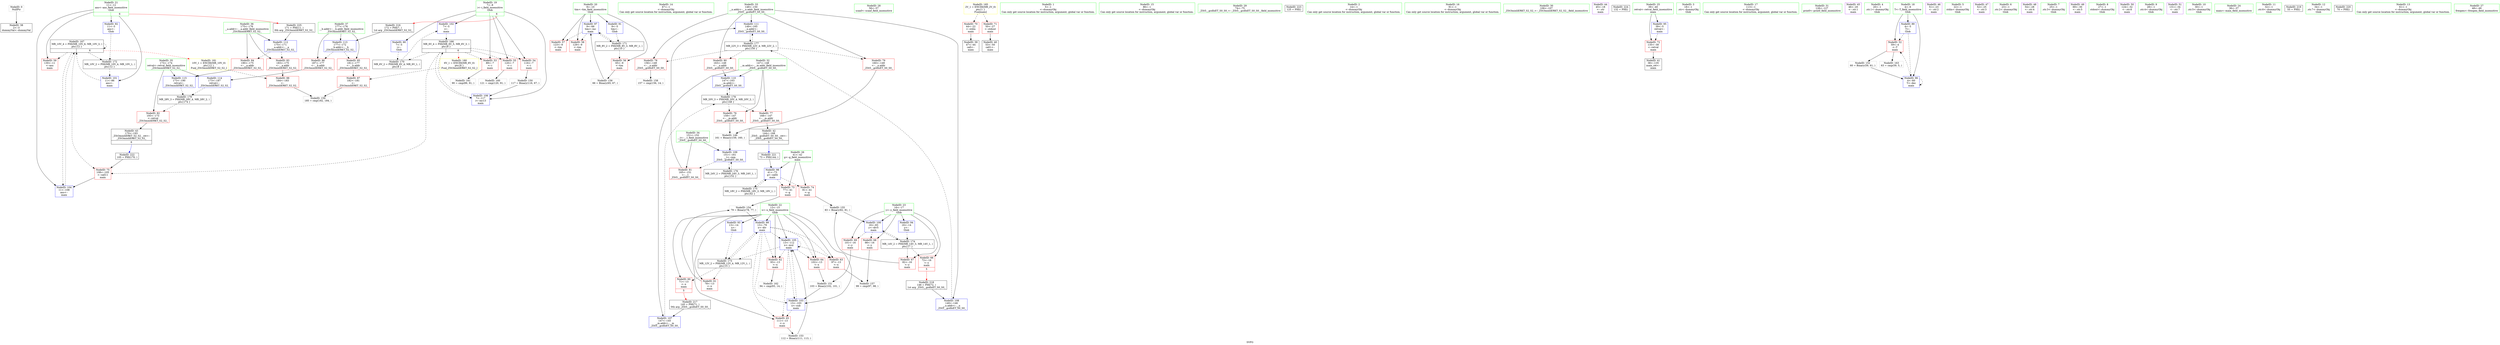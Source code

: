 digraph "SVFG" {
	label="SVFG";

	Node0x5633672f1730 [shape=record,color=grey,label="{NodeID: 0\nNullPtr}"];
	Node0x5633672f1730 -> Node0x56336730a170[style=solid];
	Node0x56336731da60 [shape=record,color=yellow,style=double,label="{NodeID: 180\n6V_1 = ENCHI(MR_6V_0)\npts\{8 \}\nFun[_ZSt3minIiERKT_S2_S2_]}"];
	Node0x56336731da60 -> Node0x56336730d990[style=dashed];
	Node0x56336730aa90 [shape=record,color=blue,label="{NodeID: 97\n9\<--66\ntim\<--inc\nmain\n}"];
	Node0x56336730aa90 -> Node0x56336730c130[style=dashed];
	Node0x56336730aa90 -> Node0x56336730c200[style=dashed];
	Node0x56336730aa90 -> Node0x56336731ad60[style=dashed];
	Node0x563367308af0 [shape=record,color=green,label="{NodeID: 14\n67\<--1\n\<--dummyObj\nCan only get source location for instruction, argument, global var or function.}"];
	Node0x56336730f660 [shape=record,color=blue,label="{NodeID: 111\n149\<--165\n__n.addr\<--\n_ZSt5__gcdIxET_S0_S0_\n}"];
	Node0x56336730f660 -> Node0x56336731cb60[style=dashed];
	Node0x563367309890 [shape=record,color=green,label="{NodeID: 28\n56\<--57\nscanf\<--scanf_field_insensitive\n}"];
	Node0x56336730a4e0 [shape=record,color=black,label="{NodeID: 42\n144\<--168\n_ZSt5__gcdIxET_S0_S0__ret\<--\n_ZSt5__gcdIxET_S0_S0_\n|{<s0>5}}"];
	Node0x56336730a4e0:s0 -> Node0x56336732c1a0[style=solid,color=blue];
	Node0x56336732c3d0 [shape=record,color=black,label="{NodeID: 222\n105 = PHI(170, )\n}"];
	Node0x56336732c3d0 -> Node0x56336730cfd0[style=solid];
	Node0x56336730c060 [shape=record,color=red,label="{NodeID: 56\n65\<--9\n\<--tim\nmain\n}"];
	Node0x56336730c060 -> Node0x563367312b10[style=solid];
	Node0x563367312690 [shape=record,color=grey,label="{NodeID: 153\n112 = Binary(111, 113, )\n}"];
	Node0x563367312690 -> Node0x56336730b110[style=solid];
	Node0x56336730cbc0 [shape=record,color=red,label="{NodeID: 70\n44\<--22\n\<--stdin\nmain\n}"];
	Node0x56336730cbc0 -> Node0x56336730a270[style=solid];
	Node0x563367319960 [shape=record,color=black,label="{NodeID: 167\nMR_10V_4 = PHI(MR_10V_6, MR_10V_3, )\npts\{12 \}\n|{|<s5>6}}"];
	Node0x563367319960 -> Node0x56336730c2d0[style=dashed];
	Node0x563367319960 -> Node0x56336730cfd0[style=dashed];
	Node0x563367319960 -> Node0x56336730b040[style=dashed];
	Node0x563367319960 -> Node0x563367319960[style=dashed];
	Node0x563367319960 -> Node0x56336731b260[style=dashed];
	Node0x563367319960:s5 -> Node0x56336731e580[style=dashed,color=red];
	Node0x56336730d720 [shape=record,color=red,label="{NodeID: 84\n190\<--175\n\<--__a.addr\n_ZSt3minIiERKT_S2_S2_\n}"];
	Node0x56336730d720 -> Node0x56336730f9a0[style=solid];
	Node0x5633672f1840 [shape=record,color=green,label="{NodeID: 1\n5\<--1\n\<--dummyObj\nCan only get source location for instruction, argument, global var or function.}"];
	Node0x56336731e580 [shape=record,color=yellow,style=double,label="{NodeID: 181\n10V_1 = ENCHI(MR_10V_0)\npts\{12 \}\nFun[_ZSt3minIiERKT_S2_S2_]}"];
	Node0x56336731e580 -> Node0x56336730da60[style=dashed];
	Node0x56336730ab60 [shape=record,color=blue,label="{NodeID: 98\n41\<--73\ng\<--call4\nmain\n}"];
	Node0x56336730ab60 -> Node0x56336730ce30[style=dashed];
	Node0x56336730ab60 -> Node0x56336730cf00[style=dashed];
	Node0x56336730ab60 -> Node0x56336731c160[style=dashed];
	Node0x563367308bf0 [shape=record,color=green,label="{NodeID: 15\n86\<--1\n\<--dummyObj\nCan only get source location for instruction, argument, global var or function.}"];
	Node0x56336730f730 [shape=record,color=blue,label="{NodeID: 112\n175\<--171\n__a.addr\<--__a\n_ZSt3minIiERKT_S2_S2_\n}"];
	Node0x56336730f730 -> Node0x56336730d650[style=dashed];
	Node0x56336730f730 -> Node0x56336730d720[style=dashed];
	Node0x563367309990 [shape=record,color=green,label="{NodeID: 29\n74\<--75\n_ZSt5__gcdIxET_S0_S0_\<--_ZSt5__gcdIxET_S0_S0__field_insensitive\n}"];
	Node0x56336730a5b0 [shape=record,color=black,label="{NodeID: 43\n170\<--193\n_ZSt3minIiERKT_S2_S2__ret\<--\n_ZSt3minIiERKT_S2_S2_\n|{<s0>6}}"];
	Node0x56336730a5b0:s0 -> Node0x56336732c3d0[style=solid,color=blue];
	Node0x56336732c510 [shape=record,color=black,label="{NodeID: 223\n125 = PHI()\n}"];
	Node0x56336730c130 [shape=record,color=red,label="{NodeID: 57\n123\<--9\n\<--tim\nmain\n}"];
	Node0x563367312810 [shape=record,color=grey,label="{NodeID: 154\n79 = Binary(78, 77, )\n}"];
	Node0x563367312810 -> Node0x56336730ac30[style=solid];
	Node0x56336730cc90 [shape=record,color=red,label="{NodeID: 71\n50\<--27\n\<--stdout\nmain\n}"];
	Node0x56336730cc90 -> Node0x56336730a340[style=solid];
	Node0x56336730d7f0 [shape=record,color=red,label="{NodeID: 85\n181\<--177\n\<--__b.addr\n_ZSt3minIiERKT_S2_S2_\n}"];
	Node0x56336730d7f0 -> Node0x56336730d990[style=solid];
	Node0x563367307750 [shape=record,color=green,label="{NodeID: 2\n14\<--1\n\<--dummyObj\nCan only get source location for instruction, argument, global var or function.}"];
	Node0x56336730ac30 [shape=record,color=blue,label="{NodeID: 99\n13\<--79\nx\<--div\nmain\n}"];
	Node0x56336730ac30 -> Node0x56336730c540[style=dashed];
	Node0x56336730ac30 -> Node0x56336730c610[style=dashed];
	Node0x56336730ac30 -> Node0x56336730c6e0[style=dashed];
	Node0x56336730ac30 -> Node0x56336730c7b0[style=dashed];
	Node0x56336730ac30 -> Node0x56336730af70[style=dashed];
	Node0x56336730ac30 -> Node0x56336730b110[style=dashed];
	Node0x56336730ac30 -> Node0x56336731b760[style=dashed];
	Node0x563367308cf0 [shape=record,color=green,label="{NodeID: 16\n91\<--1\n\<--dummyObj\nCan only get source location for instruction, argument, global var or function.}"];
	Node0x56336730f800 [shape=record,color=blue,label="{NodeID: 113\n177\<--172\n__b.addr\<--__b\n_ZSt3minIiERKT_S2_S2_\n}"];
	Node0x56336730f800 -> Node0x56336730d7f0[style=dashed];
	Node0x56336730f800 -> Node0x56336730d8c0[style=dashed];
	Node0x563367309a90 [shape=record,color=green,label="{NodeID: 30\n106\<--107\n_ZSt3minIiERKT_S2_S2_\<--_ZSt3minIiERKT_S2_S2__field_insensitive\n}"];
	Node0x56336730a680 [shape=record,color=purple,label="{NodeID: 44\n45\<--18\n\<--.str\nmain\n}"];
	Node0x56336732c5e0 [shape=record,color=black,label="{NodeID: 224\n132 = PHI()\n}"];
	Node0x56336730c200 [shape=record,color=red,label="{NodeID: 58\n129\<--9\n\<--tim\nmain\n}"];
	Node0x563367312990 [shape=record,color=grey,label="{NodeID: 155\n83 = Binary(82, 81, )\n}"];
	Node0x563367312990 -> Node0x56336730ad00[style=solid];
	Node0x56336730cd60 [shape=record,color=red,label="{NodeID: 72\n135\<--39\n\<--retval\nmain\n}"];
	Node0x56336730cd60 -> Node0x56336730a410[style=solid];
	Node0x56336730d8c0 [shape=record,color=red,label="{NodeID: 86\n187\<--177\n\<--__b.addr\n_ZSt3minIiERKT_S2_S2_\n}"];
	Node0x56336730d8c0 -> Node0x56336730f8d0[style=solid];
	Node0x5633673077e0 [shape=record,color=green,label="{NodeID: 3\n18\<--1\n.str\<--dummyObj\nGlob }"];
	Node0x56336730ad00 [shape=record,color=blue,label="{NodeID: 100\n16\<--83\ny\<--div5\nmain\n}"];
	Node0x56336730ad00 -> Node0x56336730ca20[style=dashed];
	Node0x56336730ad00 -> Node0x56336730caf0[style=dashed];
	Node0x56336730ad00 -> Node0x56336731bc60[style=dashed];
	Node0x563367308df0 [shape=record,color=green,label="{NodeID: 17\n113\<--1\n\<--dummyObj\nCan only get source location for instruction, argument, global var or function.}"];
	Node0x56336730f8d0 [shape=record,color=blue,label="{NodeID: 114\n173\<--187\nretval\<--\n_ZSt3minIiERKT_S2_S2_\n}"];
	Node0x56336730f8d0 -> Node0x56336731d560[style=dashed];
	Node0x563367309b90 [shape=record,color=green,label="{NodeID: 31\n126\<--127\nprintf\<--printf_field_insensitive\n}"];
	Node0x56336730a750 [shape=record,color=purple,label="{NodeID: 45\n46\<--20\n\<--.str.1\nmain\n}"];
	Node0x56336732c6b0 [shape=record,color=black,label="{NodeID: 225\n171 = PHI(11, )\n0th arg _ZSt3minIiERKT_S2_S2_ }"];
	Node0x56336732c6b0 -> Node0x56336730f730[style=solid];
	Node0x56336730c2d0 [shape=record,color=red,label="{NodeID: 59\n130\<--11\n\<--ans\nmain\n}"];
	Node0x563367312b10 [shape=record,color=grey,label="{NodeID: 156\n66 = Binary(65, 67, )\n}"];
	Node0x563367312b10 -> Node0x56336730aa90[style=solid];
	Node0x56336730ce30 [shape=record,color=red,label="{NodeID: 73\n77\<--41\n\<--g\nmain\n}"];
	Node0x56336730ce30 -> Node0x563367312810[style=solid];
	Node0x56336731a860 [shape=record,color=black,label="{NodeID: 170\nMR_6V_2 = PHI(MR_6V_4, MR_6V_1, )\npts\{8 \}\n}"];
	Node0x56336731a860 -> Node0x56336730aea0[style=dashed];
	Node0x56336730d990 [shape=record,color=red,label="{NodeID: 87\n182\<--181\n\<--\n_ZSt3minIiERKT_S2_S2_\n}"];
	Node0x56336730d990 -> Node0x563367312f90[style=solid];
	Node0x563367307a90 [shape=record,color=green,label="{NodeID: 4\n20\<--1\n.str.1\<--dummyObj\nGlob }"];
	Node0x56336730add0 [shape=record,color=blue,label="{NodeID: 101\n11\<--86\nans\<--\nmain\n}"];
	Node0x56336730add0 -> Node0x563367319960[style=dashed];
	Node0x563367308ef0 [shape=record,color=green,label="{NodeID: 18\n4\<--6\nT\<--T_field_insensitive\nGlob }"];
	Node0x563367308ef0 -> Node0x56336730bd20[style=solid];
	Node0x563367308ef0 -> Node0x56336730db30[style=solid];
	Node0x563367308ef0 -> Node0x56336730a9c0[style=solid];
	Node0x56336730f9a0 [shape=record,color=blue,label="{NodeID: 115\n173\<--190\nretval\<--\n_ZSt3minIiERKT_S2_S2_\n}"];
	Node0x56336730f9a0 -> Node0x56336731d560[style=dashed];
	Node0x563367309c90 [shape=record,color=green,label="{NodeID: 32\n147\<--148\n__m.addr\<--__m.addr_field_insensitive\n_ZSt5__gcdIxET_S0_S0_\n}"];
	Node0x563367309c90 -> Node0x56336730d0a0[style=solid];
	Node0x563367309c90 -> Node0x56336730d170[style=solid];
	Node0x563367309c90 -> Node0x56336730f320[style=solid];
	Node0x563367309c90 -> Node0x56336730f590[style=solid];
	Node0x56336730a820 [shape=record,color=purple,label="{NodeID: 46\n51\<--23\n\<--.str.2\nmain\n}"];
	Node0x56336730c3a0 [shape=record,color=red,label="{NodeID: 60\n71\<--13\n\<--x\nmain\n|{<s0>5}}"];
	Node0x56336730c3a0:s0 -> Node0x56336732b2b0[style=solid,color=red];
	Node0x563367312c90 [shape=record,color=grey,label="{NodeID: 157\n99 = cmp(97, 98, )\n}"];
	Node0x56336730cf00 [shape=record,color=red,label="{NodeID: 74\n81\<--41\n\<--g\nmain\n}"];
	Node0x56336730cf00 -> Node0x563367312990[style=solid];
	Node0x56336731ad60 [shape=record,color=black,label="{NodeID: 171\nMR_8V_2 = PHI(MR_8V_3, MR_8V_1, )\npts\{10 \}\n}"];
	Node0x56336731ad60 -> Node0x56336730c060[style=dashed];
	Node0x56336731ad60 -> Node0x56336730aa90[style=dashed];
	Node0x56336730da60 [shape=record,color=red,label="{NodeID: 88\n184\<--183\n\<--\n_ZSt3minIiERKT_S2_S2_\n}"];
	Node0x56336730da60 -> Node0x563367312f90[style=solid];
	Node0x563367307b50 [shape=record,color=green,label="{NodeID: 5\n22\<--1\nstdin\<--dummyObj\nGlob }"];
	Node0x56336731e900 [shape=record,color=yellow,style=double,label="{NodeID: 185\n2V_1 = ENCHI(MR_2V_0)\npts\{1 \}\nFun[main]}"];
	Node0x56336731e900 -> Node0x56336730cbc0[style=dashed];
	Node0x56336731e900 -> Node0x56336730cc90[style=dashed];
	Node0x56336730aea0 [shape=record,color=blue,label="{NodeID: 102\n7\<--5\ni\<--\nmain\n}"];
	Node0x56336730aea0 -> Node0x563367319460[style=dashed];
	Node0x563367308ff0 [shape=record,color=green,label="{NodeID: 19\n7\<--8\ni\<--i_field_insensitive\nGlob |{|<s6>6}}"];
	Node0x563367308ff0 -> Node0x56336730bdf0[style=solid];
	Node0x563367308ff0 -> Node0x56336730bec0[style=solid];
	Node0x563367308ff0 -> Node0x56336730bf90[style=solid];
	Node0x563367308ff0 -> Node0x56336730dc30[style=solid];
	Node0x563367308ff0 -> Node0x56336730aea0[style=solid];
	Node0x563367308ff0 -> Node0x56336730f250[style=solid];
	Node0x563367308ff0:s6 -> Node0x56336713a8c0[style=solid,color=red];
	Node0x563367309d60 [shape=record,color=green,label="{NodeID: 33\n149\<--150\n__n.addr\<--__n.addr_field_insensitive\n_ZSt5__gcdIxET_S0_S0_\n}"];
	Node0x563367309d60 -> Node0x56336730d240[style=solid];
	Node0x563367309d60 -> Node0x56336730d310[style=solid];
	Node0x563367309d60 -> Node0x56336730d3e0[style=solid];
	Node0x563367309d60 -> Node0x56336730f3f0[style=solid];
	Node0x563367309d60 -> Node0x56336730f660[style=solid];
	Node0x56336730a8f0 [shape=record,color=purple,label="{NodeID: 47\n52\<--25\n\<--.str.3\nmain\n}"];
	Node0x56336730c470 [shape=record,color=red,label="{NodeID: 61\n78\<--13\n\<--x\nmain\n}"];
	Node0x56336730c470 -> Node0x563367312810[style=solid];
	Node0x563367312e10 [shape=record,color=grey,label="{NodeID: 158\n157 = cmp(156, 14, )\n}"];
	Node0x56336730cfd0 [shape=record,color=red,label="{NodeID: 75\n108\<--105\n\<--call11\nmain\n}"];
	Node0x56336730cfd0 -> Node0x56336730b040[style=solid];
	Node0x56336731b260 [shape=record,color=black,label="{NodeID: 172\nMR_10V_2 = PHI(MR_10V_4, MR_10V_1, )\npts\{12 \}\n}"];
	Node0x56336731b260 -> Node0x56336730add0[style=dashed];
	Node0x56336730db30 [shape=record,color=blue,label="{NodeID: 89\n4\<--5\nT\<--\nGlob }"];
	Node0x56336730db30 -> Node0x56336730bd20[style=dashed];
	Node0x56336730db30 -> Node0x56336730a9c0[style=dashed];
	Node0x563367307c10 [shape=record,color=green,label="{NodeID: 6\n23\<--1\n.str.2\<--dummyObj\nGlob }"];
	Node0x56336730af70 [shape=record,color=blue,label="{NodeID: 103\n13\<--103\nx\<--sub\nmain\n}"];
	Node0x56336730af70 -> Node0x56336730c7b0[style=dashed];
	Node0x56336730af70 -> Node0x56336730b110[style=dashed];
	Node0x5633673090f0 [shape=record,color=green,label="{NodeID: 20\n9\<--10\ntim\<--tim_field_insensitive\nGlob }"];
	Node0x5633673090f0 -> Node0x56336730c060[style=solid];
	Node0x5633673090f0 -> Node0x56336730c130[style=solid];
	Node0x5633673090f0 -> Node0x56336730c200[style=solid];
	Node0x5633673090f0 -> Node0x56336730dd30[style=solid];
	Node0x5633673090f0 -> Node0x56336730aa90[style=solid];
	Node0x563367309e30 [shape=record,color=green,label="{NodeID: 34\n151\<--152\n__t\<--__t_field_insensitive\n_ZSt5__gcdIxET_S0_S0_\n}"];
	Node0x563367309e30 -> Node0x56336730d4b0[style=solid];
	Node0x563367309e30 -> Node0x56336730f4c0[style=solid];
	Node0x56336730b9e0 [shape=record,color=purple,label="{NodeID: 48\n54\<--28\n\<--.str.4\nmain\n}"];
	Node0x56336730c540 [shape=record,color=red,label="{NodeID: 62\n93\<--13\n\<--x\nmain\n}"];
	Node0x56336730c540 -> Node0x563367313410[style=solid];
	Node0x563367312f90 [shape=record,color=grey,label="{NodeID: 159\n185 = cmp(182, 184, )\n}"];
	Node0x56336730d0a0 [shape=record,color=red,label="{NodeID: 76\n159\<--147\n\<--__m.addr\n_ZSt5__gcdIxET_S0_S0_\n}"];
	Node0x56336730d0a0 -> Node0x563367312090[style=solid];
	Node0x56336731b760 [shape=record,color=black,label="{NodeID: 173\nMR_12V_2 = PHI(MR_12V_4, MR_12V_1, )\npts\{15 \}\n}"];
	Node0x56336731b760 -> Node0x56336730c3a0[style=dashed];
	Node0x56336731b760 -> Node0x56336730c470[style=dashed];
	Node0x56336731b760 -> Node0x56336730ac30[style=dashed];
	Node0x56336730dc30 [shape=record,color=blue,label="{NodeID: 90\n7\<--5\ni\<--\nGlob }"];
	Node0x56336730dc30 -> Node0x56336731a860[style=dashed];
	Node0x563367308540 [shape=record,color=green,label="{NodeID: 7\n25\<--1\n.str.3\<--dummyObj\nGlob }"];
	Node0x56336730b040 [shape=record,color=blue,label="{NodeID: 104\n11\<--108\nans\<--\nmain\n}"];
	Node0x56336730b040 -> Node0x563367319960[style=dashed];
	Node0x5633673091f0 [shape=record,color=green,label="{NodeID: 21\n11\<--12\nans\<--ans_field_insensitive\nGlob |{|<s4>6}}"];
	Node0x5633673091f0 -> Node0x56336730c2d0[style=solid];
	Node0x5633673091f0 -> Node0x56336730de30[style=solid];
	Node0x5633673091f0 -> Node0x56336730add0[style=solid];
	Node0x5633673091f0 -> Node0x56336730b040[style=solid];
	Node0x5633673091f0:s4 -> Node0x56336732c6b0[style=solid,color=red];
	Node0x563367309f00 [shape=record,color=green,label="{NodeID: 35\n173\<--174\nretval\<--retval_field_insensitive\n_ZSt3minIiERKT_S2_S2_\n}"];
	Node0x563367309f00 -> Node0x56336730d580[style=solid];
	Node0x563367309f00 -> Node0x56336730f8d0[style=solid];
	Node0x563367309f00 -> Node0x56336730f9a0[style=solid];
	Node0x56336730bab0 [shape=record,color=purple,label="{NodeID: 49\n69\<--30\n\<--.str.5\nmain\n}"];
	Node0x56336730c610 [shape=record,color=red,label="{NodeID: 63\n97\<--13\n\<--x\nmain\n}"];
	Node0x56336730c610 -> Node0x563367312c90[style=solid];
	Node0x563367313110 [shape=record,color=grey,label="{NodeID: 160\n121 = cmp(120, 91, )\n}"];
	Node0x56336730d170 [shape=record,color=red,label="{NodeID: 77\n168\<--147\n\<--__m.addr\n_ZSt5__gcdIxET_S0_S0_\n}"];
	Node0x56336730d170 -> Node0x56336730a4e0[style=solid];
	Node0x56336731bc60 [shape=record,color=black,label="{NodeID: 174\nMR_14V_2 = PHI(MR_14V_3, MR_14V_1, )\npts\{17 \}\n}"];
	Node0x56336731bc60 -> Node0x56336730c880[style=dashed];
	Node0x56336731bc60 -> Node0x56336730c950[style=dashed];
	Node0x56336731bc60 -> Node0x56336730ad00[style=dashed];
	Node0x56336730dd30 [shape=record,color=blue,label="{NodeID: 91\n9\<--5\ntim\<--\nGlob }"];
	Node0x56336730dd30 -> Node0x56336731ad60[style=dashed];
	Node0x5633673085d0 [shape=record,color=green,label="{NodeID: 8\n27\<--1\nstdout\<--dummyObj\nGlob }"];
	Node0x56336730b110 [shape=record,color=blue,label="{NodeID: 105\n13\<--112\nx\<--mul\nmain\n}"];
	Node0x56336730b110 -> Node0x56336730c540[style=dashed];
	Node0x56336730b110 -> Node0x56336730c610[style=dashed];
	Node0x56336730b110 -> Node0x56336730c6e0[style=dashed];
	Node0x56336730b110 -> Node0x56336730c7b0[style=dashed];
	Node0x56336730b110 -> Node0x56336730af70[style=dashed];
	Node0x56336730b110 -> Node0x56336730b110[style=dashed];
	Node0x56336730b110 -> Node0x56336731b760[style=dashed];
	Node0x5633673092f0 [shape=record,color=green,label="{NodeID: 22\n13\<--15\nx\<--x_field_insensitive\nGlob }"];
	Node0x5633673092f0 -> Node0x56336730c3a0[style=solid];
	Node0x5633673092f0 -> Node0x56336730c470[style=solid];
	Node0x5633673092f0 -> Node0x56336730c540[style=solid];
	Node0x5633673092f0 -> Node0x56336730c610[style=solid];
	Node0x5633673092f0 -> Node0x56336730c6e0[style=solid];
	Node0x5633673092f0 -> Node0x56336730c7b0[style=solid];
	Node0x5633673092f0 -> Node0x56336730df30[style=solid];
	Node0x5633673092f0 -> Node0x56336730ac30[style=solid];
	Node0x5633673092f0 -> Node0x56336730af70[style=solid];
	Node0x5633673092f0 -> Node0x56336730b110[style=solid];
	Node0x563367309fd0 [shape=record,color=green,label="{NodeID: 36\n175\<--176\n__a.addr\<--__a.addr_field_insensitive\n_ZSt3minIiERKT_S2_S2_\n}"];
	Node0x563367309fd0 -> Node0x56336730d650[style=solid];
	Node0x563367309fd0 -> Node0x56336730d720[style=solid];
	Node0x563367309fd0 -> Node0x56336730f730[style=solid];
	Node0x56336713a8c0 [shape=record,color=black,label="{NodeID: 216\n172 = PHI(7, )\n1st arg _ZSt3minIiERKT_S2_S2_ }"];
	Node0x56336713a8c0 -> Node0x56336730f800[style=solid];
	Node0x56336730bb80 [shape=record,color=purple,label="{NodeID: 50\n124\<--32\n\<--.str.6\nmain\n}"];
	Node0x56336730c6e0 [shape=record,color=red,label="{NodeID: 64\n102\<--13\n\<--x\nmain\n}"];
	Node0x56336730c6e0 -> Node0x563367312390[style=solid];
	Node0x563367313290 [shape=record,color=grey,label="{NodeID: 161\n90 = cmp(89, 91, )\n}"];
	Node0x56336730d240 [shape=record,color=red,label="{NodeID: 78\n156\<--149\n\<--__n.addr\n_ZSt5__gcdIxET_S0_S0_\n}"];
	Node0x56336730d240 -> Node0x563367312e10[style=solid];
	Node0x56336731c160 [shape=record,color=black,label="{NodeID: 175\nMR_18V_2 = PHI(MR_18V_3, MR_18V_1, )\npts\{42 \}\n}"];
	Node0x56336731c160 -> Node0x56336730ab60[style=dashed];
	Node0x56336730de30 [shape=record,color=blue,label="{NodeID: 92\n11\<--5\nans\<--\nGlob }"];
	Node0x56336730de30 -> Node0x56336731b260[style=dashed];
	Node0x563367308660 [shape=record,color=green,label="{NodeID: 9\n28\<--1\n.str.4\<--dummyObj\nGlob }"];
	Node0x56336730f250 [shape=record,color=blue,label="{NodeID: 106\n7\<--117\ni\<--inc13\nmain\n}"];
	Node0x56336730f250 -> Node0x563367319460[style=dashed];
	Node0x5633673093f0 [shape=record,color=green,label="{NodeID: 23\n16\<--17\ny\<--y_field_insensitive\nGlob }"];
	Node0x5633673093f0 -> Node0x56336730c880[style=solid];
	Node0x5633673093f0 -> Node0x56336730c950[style=solid];
	Node0x5633673093f0 -> Node0x56336730ca20[style=solid];
	Node0x5633673093f0 -> Node0x56336730caf0[style=solid];
	Node0x5633673093f0 -> Node0x56336730e030[style=solid];
	Node0x5633673093f0 -> Node0x56336730ad00[style=solid];
	Node0x56336730a0a0 [shape=record,color=green,label="{NodeID: 37\n177\<--178\n__b.addr\<--__b.addr_field_insensitive\n_ZSt3minIiERKT_S2_S2_\n}"];
	Node0x56336730a0a0 -> Node0x56336730d7f0[style=solid];
	Node0x56336730a0a0 -> Node0x56336730d8c0[style=solid];
	Node0x56336730a0a0 -> Node0x56336730f800[style=solid];
	Node0x56336732b2b0 [shape=record,color=black,label="{NodeID: 217\n145 = PHI(71, )\n0th arg _ZSt5__gcdIxET_S0_S0_ }"];
	Node0x56336732b2b0 -> Node0x56336730f320[style=solid];
	Node0x56336730bc50 [shape=record,color=purple,label="{NodeID: 51\n131\<--34\n\<--.str.7\nmain\n}"];
	Node0x56336730c7b0 [shape=record,color=red,label="{NodeID: 65\n111\<--13\n\<--x\nmain\n}"];
	Node0x56336730c7b0 -> Node0x563367312690[style=solid];
	Node0x563367313410 [shape=record,color=grey,label="{NodeID: 162\n94 = cmp(93, 14, )\n}"];
	Node0x56336730d310 [shape=record,color=red,label="{NodeID: 79\n160\<--149\n\<--__n.addr\n_ZSt5__gcdIxET_S0_S0_\n}"];
	Node0x56336730d310 -> Node0x563367312090[style=solid];
	Node0x56336731c660 [shape=record,color=black,label="{NodeID: 176\nMR_24V_2 = PHI(MR_24V_3, MR_24V_1, )\npts\{152 \}\n}"];
	Node0x56336731c660 -> Node0x56336730f4c0[style=dashed];
	Node0x56336730df30 [shape=record,color=blue,label="{NodeID: 93\n13\<--14\nx\<--\nGlob }"];
	Node0x56336730df30 -> Node0x56336731b760[style=dashed];
	Node0x5633673086f0 [shape=record,color=green,label="{NodeID: 10\n30\<--1\n.str.5\<--dummyObj\nGlob }"];
	Node0x56336730f320 [shape=record,color=blue,label="{NodeID: 107\n147\<--145\n__m.addr\<--__m\n_ZSt5__gcdIxET_S0_S0_\n}"];
	Node0x56336730f320 -> Node0x56336731d060[style=dashed];
	Node0x5633673094f0 [shape=record,color=green,label="{NodeID: 24\n36\<--37\nmain\<--main_field_insensitive\n}"];
	Node0x56336730a170 [shape=record,color=black,label="{NodeID: 38\n2\<--3\ndummyVal\<--dummyVal\n}"];
	Node0x56336732b3b0 [shape=record,color=black,label="{NodeID: 218\n146 = PHI(72, )\n1st arg _ZSt5__gcdIxET_S0_S0_ }"];
	Node0x56336732b3b0 -> Node0x56336730f3f0[style=solid];
	Node0x56336730bd20 [shape=record,color=red,label="{NodeID: 52\n59\<--4\n\<--T\nmain\n}"];
	Node0x56336730bd20 -> Node0x563367312510[style=solid];
	Node0x56336730bd20 -> Node0x563367313590[style=solid];
	Node0x563367312090 [shape=record,color=grey,label="{NodeID: 149\n161 = Binary(159, 160, )\n}"];
	Node0x563367312090 -> Node0x56336730f4c0[style=solid];
	Node0x56336730c880 [shape=record,color=red,label="{NodeID: 66\n72\<--16\n\<--y\nmain\n|{<s0>5}}"];
	Node0x56336730c880:s0 -> Node0x56336732b3b0[style=solid,color=red];
	Node0x563367313590 [shape=record,color=grey,label="{NodeID: 163\n63 = cmp(59, 5, )\n}"];
	Node0x56336730d3e0 [shape=record,color=red,label="{NodeID: 80\n163\<--149\n\<--__n.addr\n_ZSt5__gcdIxET_S0_S0_\n}"];
	Node0x56336730d3e0 -> Node0x56336730f590[style=solid];
	Node0x56336731cb60 [shape=record,color=black,label="{NodeID: 177\nMR_22V_3 = PHI(MR_22V_4, MR_22V_2, )\npts\{150 \}\n}"];
	Node0x56336731cb60 -> Node0x56336730d240[style=dashed];
	Node0x56336731cb60 -> Node0x56336730d310[style=dashed];
	Node0x56336731cb60 -> Node0x56336730d3e0[style=dashed];
	Node0x56336731cb60 -> Node0x56336730f660[style=dashed];
	Node0x56336730e030 [shape=record,color=blue,label="{NodeID: 94\n16\<--14\ny\<--\nGlob }"];
	Node0x56336730e030 -> Node0x56336731bc60[style=dashed];
	Node0x5633673087f0 [shape=record,color=green,label="{NodeID: 11\n32\<--1\n.str.6\<--dummyObj\nGlob }"];
	Node0x56336730f3f0 [shape=record,color=blue,label="{NodeID: 108\n149\<--146\n__n.addr\<--__n\n_ZSt5__gcdIxET_S0_S0_\n}"];
	Node0x56336730f3f0 -> Node0x56336731cb60[style=dashed];
	Node0x5633673095f0 [shape=record,color=green,label="{NodeID: 25\n39\<--40\nretval\<--retval_field_insensitive\nmain\n}"];
	Node0x5633673095f0 -> Node0x56336730cd60[style=solid];
	Node0x5633673095f0 -> Node0x56336730e130[style=solid];
	Node0x56336730a270 [shape=record,color=black,label="{NodeID: 39\n47\<--44\ncall\<--\nmain\n}"];
	Node0x56336732bfa0 [shape=record,color=black,label="{NodeID: 219\n55 = PHI()\n}"];
	Node0x56336730bdf0 [shape=record,color=red,label="{NodeID: 53\n89\<--7\n\<--i\nmain\n}"];
	Node0x56336730bdf0 -> Node0x563367313290[style=solid];
	Node0x563367312210 [shape=record,color=grey,label="{NodeID: 150\n117 = Binary(116, 67, )\n}"];
	Node0x563367312210 -> Node0x56336730f250[style=solid];
	Node0x56336730c950 [shape=record,color=red,label="{NodeID: 67\n82\<--16\n\<--y\nmain\n}"];
	Node0x56336730c950 -> Node0x563367312990[style=solid];
	Node0x56336730d4b0 [shape=record,color=red,label="{NodeID: 81\n165\<--151\n\<--__t\n_ZSt5__gcdIxET_S0_S0_\n}"];
	Node0x56336730d4b0 -> Node0x56336730f660[style=solid];
	Node0x56336731d060 [shape=record,color=black,label="{NodeID: 178\nMR_20V_3 = PHI(MR_20V_4, MR_20V_2, )\npts\{148 \}\n}"];
	Node0x56336731d060 -> Node0x56336730d0a0[style=dashed];
	Node0x56336731d060 -> Node0x56336730d170[style=dashed];
	Node0x56336731d060 -> Node0x56336730f590[style=dashed];
	Node0x56336730e130 [shape=record,color=blue,label="{NodeID: 95\n39\<--5\nretval\<--\nmain\n}"];
	Node0x56336730e130 -> Node0x56336730cd60[style=dashed];
	Node0x5633673088f0 [shape=record,color=green,label="{NodeID: 12\n34\<--1\n.str.7\<--dummyObj\nGlob }"];
	Node0x56336730f4c0 [shape=record,color=blue,label="{NodeID: 109\n151\<--161\n__t\<--rem\n_ZSt5__gcdIxET_S0_S0_\n}"];
	Node0x56336730f4c0 -> Node0x56336730d4b0[style=dashed];
	Node0x56336730f4c0 -> Node0x56336731c660[style=dashed];
	Node0x5633673096c0 [shape=record,color=green,label="{NodeID: 26\n41\<--42\ng\<--g_field_insensitive\nmain\n}"];
	Node0x5633673096c0 -> Node0x56336730ce30[style=solid];
	Node0x5633673096c0 -> Node0x56336730cf00[style=solid];
	Node0x5633673096c0 -> Node0x56336730ab60[style=solid];
	Node0x56336730a340 [shape=record,color=black,label="{NodeID: 40\n53\<--50\ncall1\<--\nmain\n}"];
	Node0x56336732c0a0 [shape=record,color=black,label="{NodeID: 220\n70 = PHI()\n}"];
	Node0x56336730bec0 [shape=record,color=red,label="{NodeID: 54\n116\<--7\n\<--i\nmain\n}"];
	Node0x56336730bec0 -> Node0x563367312210[style=solid];
	Node0x563367312390 [shape=record,color=grey,label="{NodeID: 151\n103 = Binary(102, 101, )\n}"];
	Node0x563367312390 -> Node0x56336730af70[style=solid];
	Node0x56336730ca20 [shape=record,color=red,label="{NodeID: 68\n98\<--16\n\<--y\nmain\n}"];
	Node0x56336730ca20 -> Node0x563367312c90[style=solid];
	Node0x56336730d580 [shape=record,color=red,label="{NodeID: 82\n193\<--173\n\<--retval\n_ZSt3minIiERKT_S2_S2_\n}"];
	Node0x56336730d580 -> Node0x56336730a5b0[style=solid];
	Node0x56336731d560 [shape=record,color=black,label="{NodeID: 179\nMR_28V_3 = PHI(MR_28V_4, MR_28V_2, )\npts\{174 \}\n}"];
	Node0x56336731d560 -> Node0x56336730d580[style=dashed];
	Node0x56336730a9c0 [shape=record,color=blue,label="{NodeID: 96\n4\<--60\nT\<--dec\nmain\n}"];
	Node0x56336730a9c0 -> Node0x56336730bd20[style=dashed];
	Node0x56336730a9c0 -> Node0x56336730a9c0[style=dashed];
	Node0x5633673089f0 [shape=record,color=green,label="{NodeID: 13\n61\<--1\n\<--dummyObj\nCan only get source location for instruction, argument, global var or function.}"];
	Node0x56336730f590 [shape=record,color=blue,label="{NodeID: 110\n147\<--163\n__m.addr\<--\n_ZSt5__gcdIxET_S0_S0_\n}"];
	Node0x56336730f590 -> Node0x56336731d060[style=dashed];
	Node0x563367309790 [shape=record,color=green,label="{NodeID: 27\n48\<--49\nfreopen\<--freopen_field_insensitive\n}"];
	Node0x56336730a410 [shape=record,color=black,label="{NodeID: 41\n38\<--135\nmain_ret\<--\nmain\n}"];
	Node0x56336732c1a0 [shape=record,color=black,label="{NodeID: 221\n73 = PHI(144, )\n}"];
	Node0x56336732c1a0 -> Node0x56336730ab60[style=solid];
	Node0x56336730bf90 [shape=record,color=red,label="{NodeID: 55\n120\<--7\n\<--i\nmain\n}"];
	Node0x56336730bf90 -> Node0x563367313110[style=solid];
	Node0x563367312510 [shape=record,color=grey,label="{NodeID: 152\n60 = Binary(59, 61, )\n}"];
	Node0x563367312510 -> Node0x56336730a9c0[style=solid];
	Node0x56336730caf0 [shape=record,color=red,label="{NodeID: 69\n101\<--16\n\<--y\nmain\n}"];
	Node0x56336730caf0 -> Node0x563367312390[style=solid];
	Node0x563367319460 [shape=record,color=black,label="{NodeID: 166\nMR_6V_4 = PHI(MR_6V_5, MR_6V_3, )\npts\{8 \}\n|{|<s6>6}}"];
	Node0x563367319460 -> Node0x56336730bdf0[style=dashed];
	Node0x563367319460 -> Node0x56336730bec0[style=dashed];
	Node0x563367319460 -> Node0x56336730bf90[style=dashed];
	Node0x563367319460 -> Node0x56336730cfd0[style=dashed];
	Node0x563367319460 -> Node0x56336730f250[style=dashed];
	Node0x563367319460 -> Node0x56336731a860[style=dashed];
	Node0x563367319460:s6 -> Node0x56336731da60[style=dashed,color=red];
	Node0x56336730d650 [shape=record,color=red,label="{NodeID: 83\n183\<--175\n\<--__a.addr\n_ZSt3minIiERKT_S2_S2_\n}"];
	Node0x56336730d650 -> Node0x56336730da60[style=solid];
}
